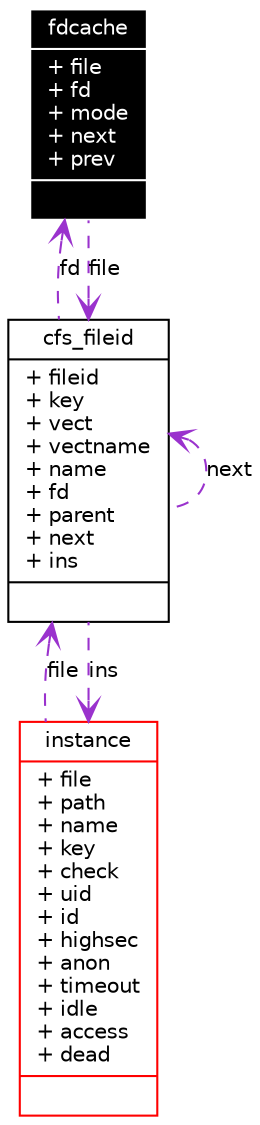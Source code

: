 digraph G
{
  edge [fontname="Helvetica",fontsize=10,labelfontname="Helvetica",labelfontsize=10];
  node [fontname="Helvetica",fontsize=10,shape=record];
  Node14 [label="{fdcache\n|+ file\l+ fd\l+ mode\l+ next\l+ prev\l|}",height=0.2,width=0.4,color="white", fillcolor="black", style="filled" fontcolor="white"];
  Node15 -> Node14 [dir=back,color="darkorchid3",fontsize=10,style="dashed",label="file",arrowtail="open",fontname="Helvetica"];
  Node15 [label="{cfs_fileid\n|+ fileid\l+ key\l+ vect\l+ vectname\l+ name\l+ fd\l+ parent\l+ next\l+ ins\l|}",height=0.2,width=0.4,color="black",URL="$structcfs__fileid.html"];
  Node14 -> Node15 [dir=back,color="darkorchid3",fontsize=10,style="dashed",label="fd",arrowtail="open",fontname="Helvetica"];
  Node16 -> Node15 [dir=back,color="darkorchid3",fontsize=10,style="dashed",label="ins",arrowtail="open",fontname="Helvetica"];
  Node16 [label="{instance\n|+ file\l+ path\l+ name\l+ key\l+ check\l+ uid\l+ id\l+ highsec\l+ anon\l+ timeout\l+ idle\l+ access\l+ dead\l|}",height=0.2,width=0.4,color="red",URL="$structinstance.html"];
  Node15 -> Node16 [dir=back,color="darkorchid3",fontsize=10,style="dashed",label="file",arrowtail="open",fontname="Helvetica"];
  Node15 -> Node15 [dir=back,color="darkorchid3",fontsize=10,style="dashed",label="next",arrowtail="open",fontname="Helvetica"];
}
